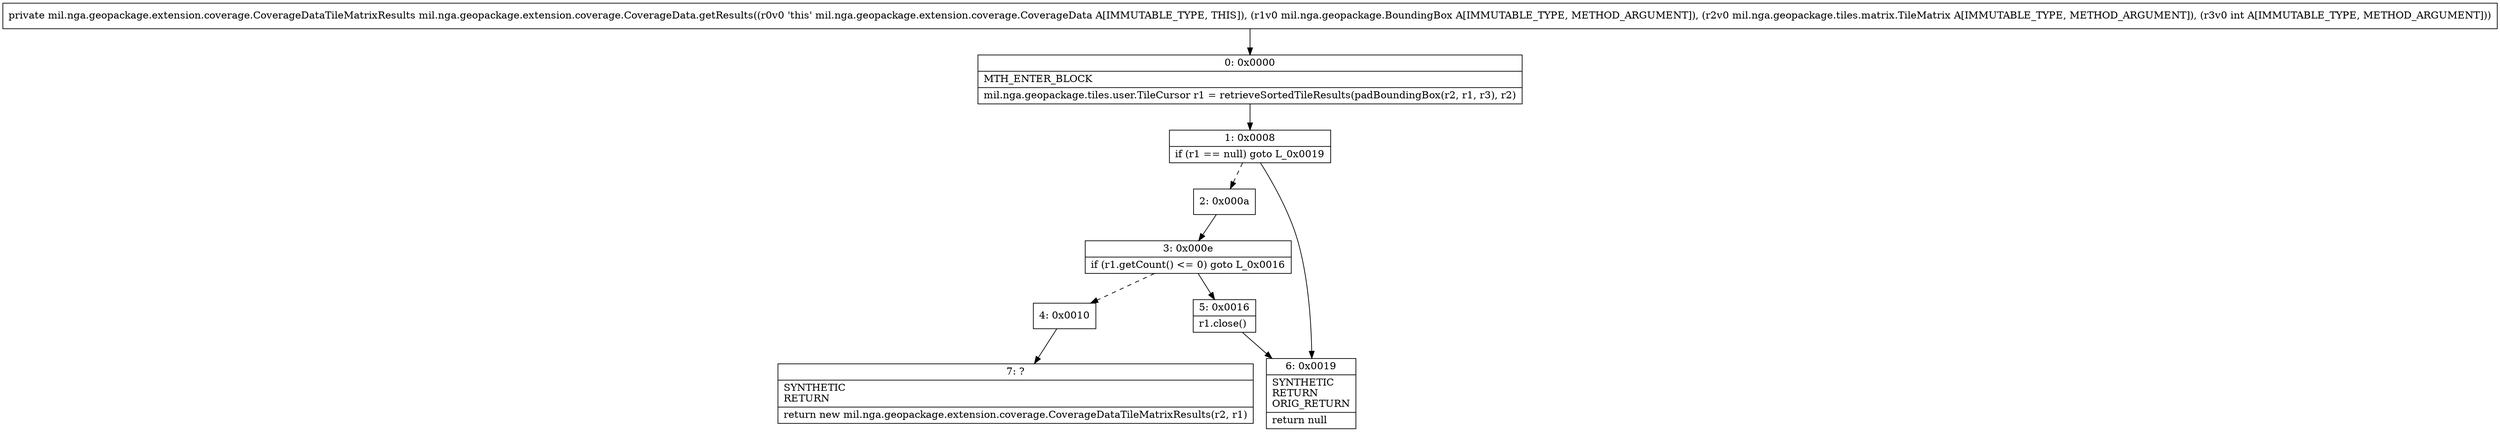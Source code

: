 digraph "CFG formil.nga.geopackage.extension.coverage.CoverageData.getResults(Lmil\/nga\/geopackage\/BoundingBox;Lmil\/nga\/geopackage\/tiles\/matrix\/TileMatrix;I)Lmil\/nga\/geopackage\/extension\/coverage\/CoverageDataTileMatrixResults;" {
Node_0 [shape=record,label="{0\:\ 0x0000|MTH_ENTER_BLOCK\l|mil.nga.geopackage.tiles.user.TileCursor r1 = retrieveSortedTileResults(padBoundingBox(r2, r1, r3), r2)\l}"];
Node_1 [shape=record,label="{1\:\ 0x0008|if (r1 == null) goto L_0x0019\l}"];
Node_2 [shape=record,label="{2\:\ 0x000a}"];
Node_3 [shape=record,label="{3\:\ 0x000e|if (r1.getCount() \<= 0) goto L_0x0016\l}"];
Node_4 [shape=record,label="{4\:\ 0x0010}"];
Node_5 [shape=record,label="{5\:\ 0x0016|r1.close()\l}"];
Node_6 [shape=record,label="{6\:\ 0x0019|SYNTHETIC\lRETURN\lORIG_RETURN\l|return null\l}"];
Node_7 [shape=record,label="{7\:\ ?|SYNTHETIC\lRETURN\l|return new mil.nga.geopackage.extension.coverage.CoverageDataTileMatrixResults(r2, r1)\l}"];
MethodNode[shape=record,label="{private mil.nga.geopackage.extension.coverage.CoverageDataTileMatrixResults mil.nga.geopackage.extension.coverage.CoverageData.getResults((r0v0 'this' mil.nga.geopackage.extension.coverage.CoverageData A[IMMUTABLE_TYPE, THIS]), (r1v0 mil.nga.geopackage.BoundingBox A[IMMUTABLE_TYPE, METHOD_ARGUMENT]), (r2v0 mil.nga.geopackage.tiles.matrix.TileMatrix A[IMMUTABLE_TYPE, METHOD_ARGUMENT]), (r3v0 int A[IMMUTABLE_TYPE, METHOD_ARGUMENT])) }"];
MethodNode -> Node_0;
Node_0 -> Node_1;
Node_1 -> Node_2[style=dashed];
Node_1 -> Node_6;
Node_2 -> Node_3;
Node_3 -> Node_4[style=dashed];
Node_3 -> Node_5;
Node_4 -> Node_7;
Node_5 -> Node_6;
}

